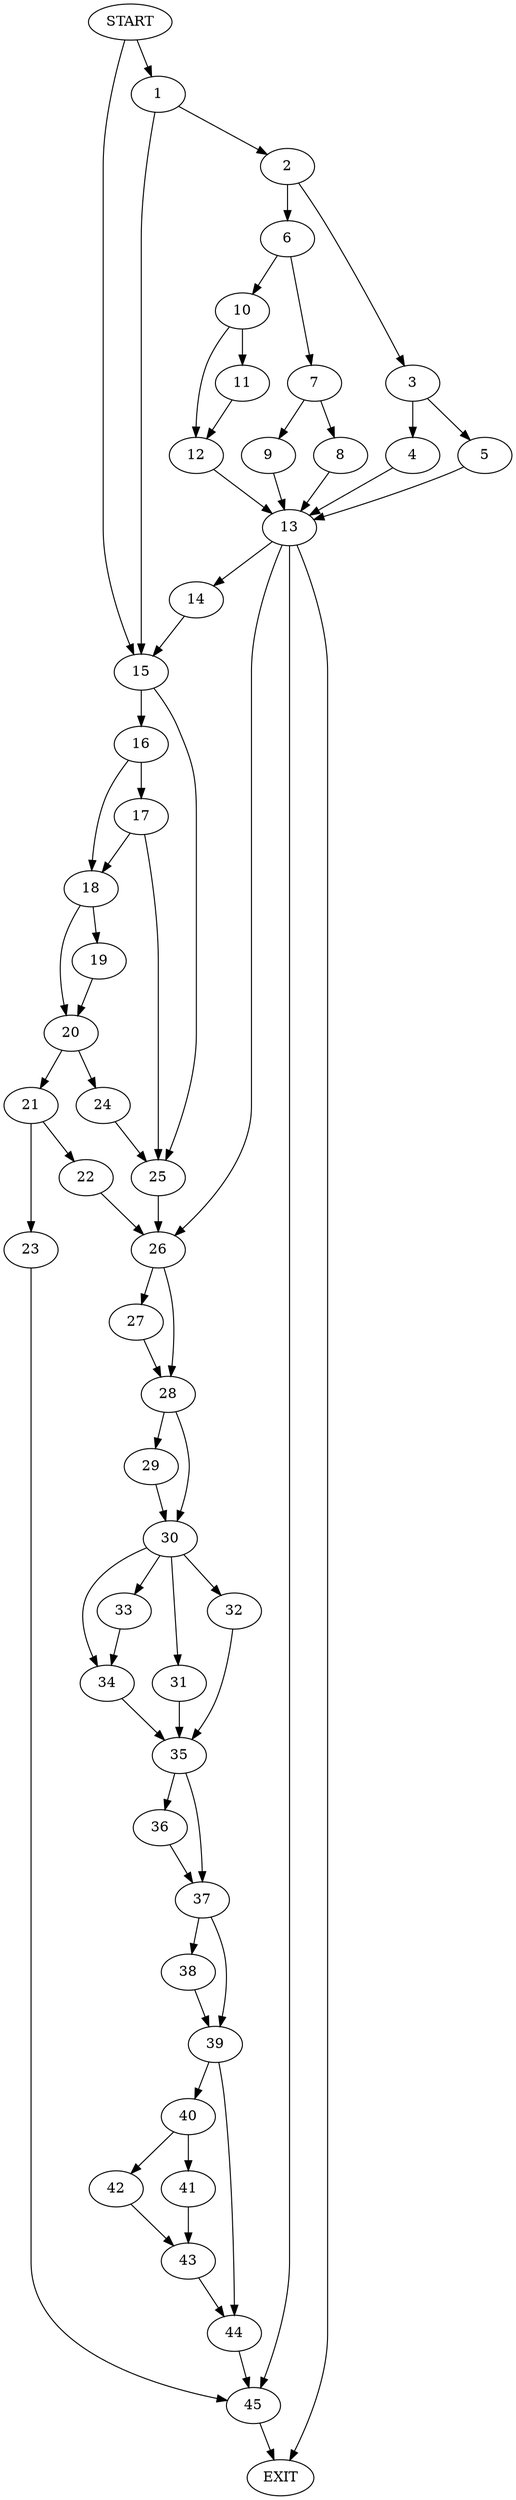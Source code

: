 digraph { 
0 [label="START"];
1;
2;
3;
4;
5;
6;
7;
8;
9;
10;
11;
12;
13;
14;
15;
16;
17;
18;
19;
20;
21;
22;
23;
24;
25;
26;
27;
28;
29;
30;
31;
32;
33;
34;
35;
36;
37;
38;
39;
40;
41;
42;
43;
44;
45;
46[label="EXIT"];
0 -> 15;
0 -> 1;
1 -> 2;
1 -> 15;
2 -> 3;
2 -> 6;
3 -> 4;
3 -> 5;
4 -> 13;
5 -> 13;
6 -> 7;
6 -> 10;
7 -> 8;
7 -> 9;
8 -> 13;
9 -> 13;
10 -> 11;
10 -> 12;
11 -> 12;
12 -> 13;
13 -> 46;
13 -> 14;
13:s2 -> 26;
13:s3 -> 45;
14 -> 15;
15 -> 16;
15 -> 25;
16 -> 18;
16 -> 17;
17 -> 18;
17 -> 25;
18 -> 19;
18 -> 20;
19 -> 20;
20 -> 21;
20 -> 24;
21 -> 22;
21 -> 23;
22 -> 26;
23 -> 45;
24 -> 25;
25 -> 26;
26 -> 27;
26 -> 28;
27 -> 28;
28 -> 29;
28 -> 30;
29 -> 30;
30 -> 34;
30 -> 31;
30:s2 -> 32;
30:s3 -> 33;
31 -> 35;
32 -> 35;
33 -> 34;
34 -> 35;
35 -> 36;
35 -> 37;
36 -> 37;
37 -> 38;
37 -> 39;
38 -> 39;
39 -> 40;
39 -> 44;
40 -> 41;
40 -> 42;
41 -> 43;
42 -> 43;
43 -> 44;
44 -> 45;
45 -> 46;
}